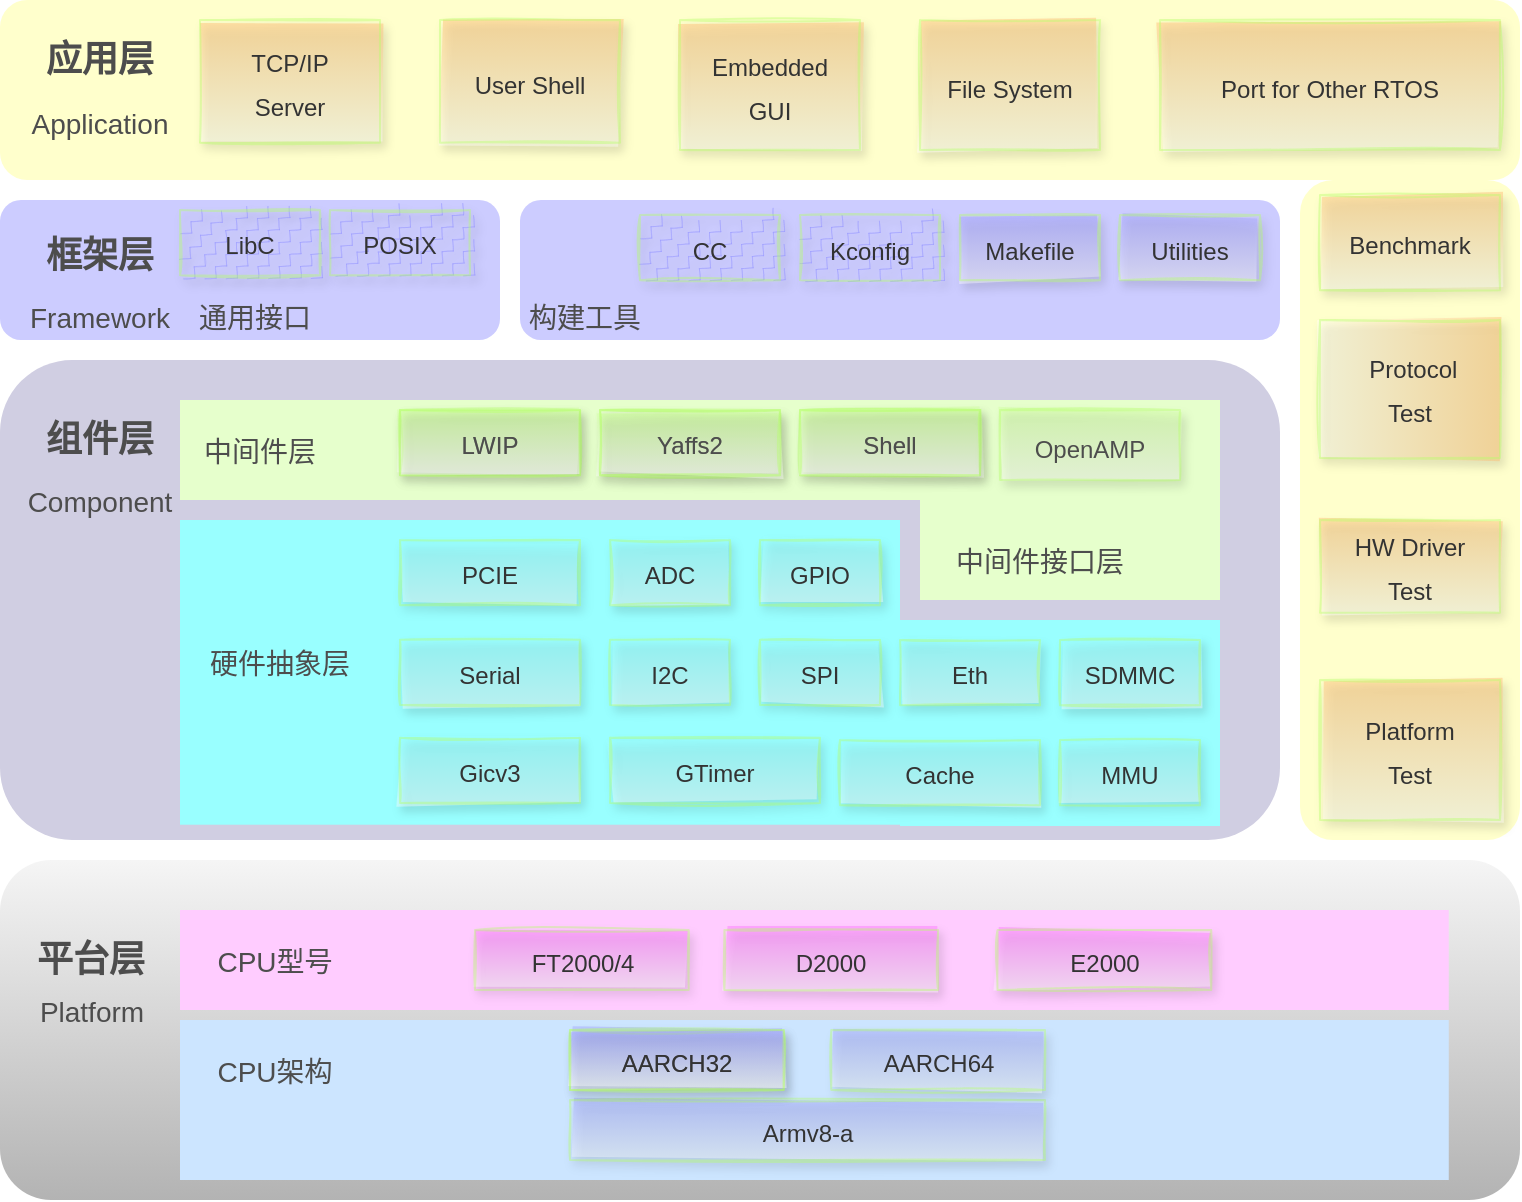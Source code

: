 <mxfile scale="1.5" border="0" disableSvgWarning="true">
    <diagram id="BiUoWOzJMBxxvGTYzvqh" name="第 1 页">
        <mxGraphModel dx="786" dy="472" grid="1" gridSize="10" guides="1" tooltips="1" connect="1" arrows="1" fold="1" page="1" pageScale="1" pageWidth="827" pageHeight="1169" background="none" math="0" shadow="0">
            <root>
                <mxCell id="0"/>
                <mxCell id="1" parent="0"/>
                <mxCell id="2" value="" style="rounded=1;whiteSpace=wrap;html=1;labelBorderColor=#000000;fillColor=#FFFFCC;strokeColor=none;" parent="1" vertex="1">
                    <mxGeometry x="40" y="30" width="760" height="90" as="geometry"/>
                </mxCell>
                <mxCell id="3" value="&lt;font color=&quot;#4d4d4d&quot; style=&quot;font-size: 18px;&quot;&gt;应用层&lt;/font&gt;" style="text;html=1;align=center;verticalAlign=middle;whiteSpace=wrap;rounded=0;fontSize=18;fontStyle=1" parent="1" vertex="1">
                    <mxGeometry x="60" y="40" width="60" height="40" as="geometry"/>
                </mxCell>
                <mxCell id="4" value="" style="rounded=1;whiteSpace=wrap;html=1;labelBorderColor=#000000;fillColor=#CCCCFF;strokeColor=none;" parent="1" vertex="1">
                    <mxGeometry x="40" y="130" width="250" height="70" as="geometry"/>
                </mxCell>
                <mxCell id="5" value="&lt;font color=&quot;#4d4d4d&quot; style=&quot;font-size: 18px&quot;&gt;框架层&lt;/font&gt;" style="text;html=1;align=center;verticalAlign=middle;whiteSpace=wrap;rounded=0;fontSize=18;fontStyle=1" parent="1" vertex="1">
                    <mxGeometry x="60" y="137.65" width="60" height="40" as="geometry"/>
                </mxCell>
                <mxCell id="8" value="" style="rounded=1;whiteSpace=wrap;html=1;fillColor=#d0cee2;labelBorderColor=#000000;strokeColor=none;" parent="1" vertex="1">
                    <mxGeometry x="40" y="210" width="640" height="240" as="geometry"/>
                </mxCell>
                <mxCell id="9" value="&lt;font color=&quot;#4d4d4d&quot; style=&quot;font-size: 18px&quot;&gt;组件层&lt;/font&gt;" style="text;html=1;align=center;verticalAlign=middle;whiteSpace=wrap;rounded=0;fontSize=18;fontStyle=1" parent="1" vertex="1">
                    <mxGeometry x="60" y="230" width="60" height="40" as="geometry"/>
                </mxCell>
                <mxCell id="13" value="" style="rounded=1;whiteSpace=wrap;html=1;labelBorderColor=#000000;fillColor=#CCCCFF;strokeColor=none;" parent="1" vertex="1">
                    <mxGeometry x="300" y="130" width="380" height="70" as="geometry"/>
                </mxCell>
                <mxCell id="38" value="" style="group" parent="1" vertex="1" connectable="0">
                    <mxGeometry x="40" y="460" width="760" height="170" as="geometry"/>
                </mxCell>
                <mxCell id="11" value="" style="rounded=1;whiteSpace=wrap;html=1;fillColor=#f5f5f5;labelBorderColor=#000000;gradientColor=#b3b3b3;strokeColor=none;" parent="38" vertex="1">
                    <mxGeometry width="760" height="170" as="geometry"/>
                </mxCell>
                <mxCell id="12" value="&lt;font color=&quot;#4d4d4d&quot; style=&quot;font-size: 18px&quot;&gt;平台层&lt;/font&gt;" style="text;html=1;align=center;verticalAlign=middle;whiteSpace=wrap;rounded=0;fontSize=18;fontStyle=1" parent="38" vertex="1">
                    <mxGeometry x="10" y="30" width="71.25" height="40" as="geometry"/>
                </mxCell>
                <mxCell id="21" value="" style="rounded=0;whiteSpace=wrap;html=1;fontSize=18;strokeColor=none;fillColor=#FFCCFF;" parent="38" vertex="1">
                    <mxGeometry x="90" y="25" width="634.38" height="50" as="geometry"/>
                </mxCell>
                <mxCell id="22" value="" style="rounded=0;whiteSpace=wrap;html=1;fontSize=18;strokeColor=none;fillColor=#CCE5FF;" parent="38" vertex="1">
                    <mxGeometry x="90" y="80" width="634.38" height="80" as="geometry"/>
                </mxCell>
                <mxCell id="23" value="&lt;font color=&quot;#4d4d4d&quot; style=&quot;font-weight: normal ; font-size: 14px&quot;&gt;CPU型号&lt;/font&gt;" style="text;html=1;align=center;verticalAlign=middle;whiteSpace=wrap;rounded=0;fontSize=18;fontStyle=1" parent="38" vertex="1">
                    <mxGeometry x="90" y="30" width="95" height="40" as="geometry"/>
                </mxCell>
                <mxCell id="24" value="&lt;font color=&quot;#4d4d4d&quot; style=&quot;font-weight: normal ; font-size: 14px&quot;&gt;CPU架构&lt;/font&gt;" style="text;html=1;align=center;verticalAlign=middle;whiteSpace=wrap;rounded=0;fontSize=18;fontStyle=1" parent="38" vertex="1">
                    <mxGeometry x="90" y="85" width="95" height="40" as="geometry"/>
                </mxCell>
                <mxCell id="30" value="&lt;font color=&quot;#333333&quot; style=&quot;font-size: 12px&quot;&gt;Armv8-a&lt;/font&gt;" style="rounded=0;whiteSpace=wrap;html=1;fontSize=18;strokeColor=#B3FF66;shadow=1;sketch=1;opacity=40;gradientColor=#ffffff;gradientDirection=south;fillStyle=auto;fillColor=#9999FF;" parent="38" vertex="1">
                    <mxGeometry x="285" y="120" width="237.5" height="30" as="geometry"/>
                </mxCell>
                <mxCell id="31" value="&lt;font color=&quot;#333333&quot; style=&quot;font-size: 12px&quot;&gt;AARCH32&lt;/font&gt;" style="rounded=0;whiteSpace=wrap;html=1;fontSize=18;strokeColor=#B3FF66;shadow=1;sketch=1;opacity=40;gradientColor=#ffffff;gradientDirection=south;fillStyle=auto;fillColor=#9999FF;" parent="38" vertex="1">
                    <mxGeometry x="285" y="85" width="106.875" height="30" as="geometry"/>
                </mxCell>
                <mxCell id="32" value="&lt;font color=&quot;#333333&quot; style=&quot;font-size: 12px&quot;&gt;AARCH64&lt;/font&gt;" style="rounded=0;whiteSpace=wrap;html=1;fontSize=18;strokeColor=#B3FF66;shadow=1;sketch=1;opacity=40;gradientColor=#ffffff;gradientDirection=south;fillStyle=auto;fillColor=#9999FF;" parent="38" vertex="1">
                    <mxGeometry x="415.625" y="85" width="106.875" height="30" as="geometry"/>
                </mxCell>
                <mxCell id="34" value="&lt;font color=&quot;#333333&quot; style=&quot;font-size: 12px&quot;&gt;FT2000/4&lt;/font&gt;" style="rounded=0;whiteSpace=wrap;html=1;fontSize=18;strokeColor=#B3FF66;shadow=1;sketch=1;opacity=40;gradientColor=#ffffff;gradientDirection=south;fillStyle=auto;fillColor=#FF66FF;" parent="38" vertex="1">
                    <mxGeometry x="237.5" y="35" width="106.875" height="30" as="geometry"/>
                </mxCell>
                <mxCell id="35" value="&lt;font color=&quot;#333333&quot; style=&quot;font-size: 12px&quot;&gt;D2000&lt;/font&gt;" style="rounded=0;whiteSpace=wrap;html=1;fontSize=18;strokeColor=#B3FF66;shadow=1;sketch=1;opacity=40;gradientColor=#ffffff;gradientDirection=south;fillStyle=auto;fillColor=#FF66FF;" parent="38" vertex="1">
                    <mxGeometry x="362.188" y="35" width="106.875" height="30" as="geometry"/>
                </mxCell>
                <mxCell id="37" value="&lt;font color=&quot;#333333&quot; style=&quot;font-size: 12px&quot;&gt;E2000&lt;/font&gt;" style="rounded=0;whiteSpace=wrap;html=1;fontSize=18;strokeColor=#B3FF66;shadow=1;sketch=1;opacity=40;gradientColor=#ffffff;gradientDirection=south;fillStyle=auto;fillColor=#FF66FF;" parent="38" vertex="1">
                    <mxGeometry x="498.75" y="35" width="106.875" height="30" as="geometry"/>
                </mxCell>
                <mxCell id="146" value="&lt;font color=&quot;#4d4d4d&quot;&gt;&lt;span style=&quot;font-size: 14px&quot;&gt;Platform&lt;/span&gt;&lt;/font&gt;" style="text;html=1;strokeColor=none;fillColor=none;align=center;verticalAlign=middle;whiteSpace=wrap;rounded=0;shadow=1;sketch=1;fontSize=18;opacity=40;" parent="38" vertex="1">
                    <mxGeometry x="25.63" y="65" width="40" height="20" as="geometry"/>
                </mxCell>
                <mxCell id="163" value="&lt;font color=&quot;#333333&quot; style=&quot;font-size: 12px&quot;&gt;AARCH32&lt;/font&gt;" style="rounded=0;whiteSpace=wrap;html=1;fontSize=18;strokeColor=#B3FF66;shadow=1;sketch=1;opacity=40;gradientColor=#ffffff;gradientDirection=south;fillStyle=auto;fillColor=#9999FF;" vertex="1" parent="38">
                    <mxGeometry x="285" y="85" width="106.875" height="30" as="geometry"/>
                </mxCell>
                <mxCell id="40" value="" style="group;" parent="1" vertex="1" connectable="0">
                    <mxGeometry x="130" y="230" width="520" height="100" as="geometry"/>
                </mxCell>
                <mxCell id="15" value="" style="rounded=0;whiteSpace=wrap;html=1;fontSize=18;strokeColor=none;fillColor=#E6FFCC;" parent="40" vertex="1">
                    <mxGeometry width="520" height="50" as="geometry"/>
                </mxCell>
                <mxCell id="16" value="" style="rounded=0;whiteSpace=wrap;html=1;fontSize=18;strokeColor=none;fillColor=#E6FFCC;" parent="40" vertex="1">
                    <mxGeometry x="370" y="50" width="150" height="50" as="geometry"/>
                </mxCell>
                <mxCell id="18" value="&lt;font color=&quot;#4d4d4d&quot; style=&quot;font-weight: normal ; font-size: 14px&quot;&gt;中间件层&lt;/font&gt;" style="text;html=1;align=center;verticalAlign=middle;whiteSpace=wrap;rounded=0;fontSize=18;fontStyle=1" parent="40" vertex="1">
                    <mxGeometry x="10" y="5" width="60" height="40" as="geometry"/>
                </mxCell>
                <mxCell id="20" value="&lt;font color=&quot;#4d4d4d&quot; style=&quot;font-weight: normal ; font-size: 14px&quot;&gt;中间件接口层&lt;/font&gt;" style="text;html=1;align=center;verticalAlign=middle;whiteSpace=wrap;rounded=0;fontSize=18;fontStyle=1" parent="40" vertex="1">
                    <mxGeometry x="380" y="60" width="100" height="40" as="geometry"/>
                </mxCell>
                <mxCell id="120" value="&lt;font color=&quot;#4d4d4d&quot; style=&quot;font-size: 12px&quot;&gt;LWIP&lt;/font&gt;" style="rounded=0;whiteSpace=wrap;html=1;fontSize=18;strokeColor=#B3FF66;shadow=1;sketch=1;opacity=40;gradientColor=#ffffff;gradientDirection=south;fillStyle=auto;fillColor=#CCFF99;strokeWidth=1;" parent="40" vertex="1">
                    <mxGeometry x="110" y="5.002" width="90" height="32.647" as="geometry"/>
                </mxCell>
                <mxCell id="121" value="&lt;font color=&quot;#4d4d4d&quot; style=&quot;font-size: 12px&quot;&gt;Yaffs2&lt;/font&gt;" style="rounded=0;whiteSpace=wrap;html=1;fontSize=18;strokeColor=#B3FF66;shadow=1;sketch=1;opacity=40;gradientColor=#ffffff;gradientDirection=south;fillStyle=auto;fillColor=#CCFF99;" parent="40" vertex="1">
                    <mxGeometry x="210" y="5.002" width="90" height="32.647" as="geometry"/>
                </mxCell>
                <mxCell id="122" value="&lt;font color=&quot;#4d4d4d&quot; style=&quot;font-size: 12px&quot;&gt;Shell&lt;/font&gt;" style="rounded=0;whiteSpace=wrap;html=1;fontSize=18;strokeColor=#B3FF66;shadow=1;sketch=1;opacity=40;gradientColor=#ffffff;gradientDirection=south;fillStyle=auto;fillColor=#CCFF99;" parent="40" vertex="1">
                    <mxGeometry x="310" y="5.002" width="90" height="32.647" as="geometry"/>
                </mxCell>
                <mxCell id="123" value="&lt;font color=&quot;#4d4d4d&quot; style=&quot;font-size: 12px&quot;&gt;OpenAMP&lt;/font&gt;" style="rounded=0;whiteSpace=wrap;html=1;fontSize=18;strokeColor=#B3FF66;shadow=1;sketch=1;opacity=40;gradientColor=#ffffff;gradientDirection=south;fillStyle=auto;fillColor=#CCFF99;" parent="40" vertex="1">
                    <mxGeometry x="410" y="5" width="90" height="35" as="geometry"/>
                </mxCell>
                <mxCell id="151" value="" style="group;" vertex="1" connectable="0" parent="40">
                    <mxGeometry width="520" height="100" as="geometry"/>
                </mxCell>
                <mxCell id="152" value="" style="rounded=0;whiteSpace=wrap;html=1;fontSize=18;strokeColor=none;fillColor=#E6FFCC;" vertex="1" parent="151">
                    <mxGeometry width="520" height="50" as="geometry"/>
                </mxCell>
                <mxCell id="153" value="" style="rounded=0;whiteSpace=wrap;html=1;fontSize=18;strokeColor=none;fillColor=#E6FFCC;" vertex="1" parent="151">
                    <mxGeometry x="370" y="50" width="150" height="50" as="geometry"/>
                </mxCell>
                <mxCell id="154" value="&lt;font color=&quot;#4d4d4d&quot; style=&quot;font-weight: normal ; font-size: 14px&quot;&gt;中间件层&lt;/font&gt;" style="text;html=1;align=center;verticalAlign=middle;whiteSpace=wrap;rounded=0;fontSize=18;fontStyle=1" vertex="1" parent="151">
                    <mxGeometry x="10" y="5" width="60" height="40" as="geometry"/>
                </mxCell>
                <mxCell id="155" value="&lt;font color=&quot;#4d4d4d&quot; style=&quot;font-weight: normal ; font-size: 14px&quot;&gt;中间件接口层&lt;/font&gt;" style="text;html=1;align=center;verticalAlign=middle;whiteSpace=wrap;rounded=0;fontSize=18;fontStyle=1" vertex="1" parent="151">
                    <mxGeometry x="380" y="60" width="100" height="40" as="geometry"/>
                </mxCell>
                <mxCell id="156" value="&lt;font color=&quot;#4d4d4d&quot; style=&quot;font-size: 12px&quot;&gt;LWIP&lt;/font&gt;" style="rounded=0;whiteSpace=wrap;html=1;fontSize=18;strokeColor=#B3FF66;shadow=1;sketch=1;opacity=40;gradientColor=#ffffff;gradientDirection=south;fillStyle=auto;fillColor=#CCFF99;strokeWidth=1;" vertex="1" parent="151">
                    <mxGeometry x="110" y="5.002" width="90" height="32.647" as="geometry"/>
                </mxCell>
                <mxCell id="157" value="&lt;font color=&quot;#4d4d4d&quot; style=&quot;font-size: 12px&quot;&gt;Yaffs2&lt;/font&gt;" style="rounded=0;whiteSpace=wrap;html=1;fontSize=18;strokeColor=#B3FF66;shadow=1;sketch=1;opacity=40;gradientColor=#ffffff;gradientDirection=south;fillStyle=auto;fillColor=#CCFF99;" vertex="1" parent="151">
                    <mxGeometry x="210" y="5.002" width="90" height="32.647" as="geometry"/>
                </mxCell>
                <mxCell id="158" value="&lt;font color=&quot;#4d4d4d&quot; style=&quot;font-size: 12px&quot;&gt;Shell&lt;/font&gt;" style="rounded=0;whiteSpace=wrap;html=1;fontSize=18;strokeColor=#B3FF66;shadow=1;sketch=1;opacity=40;gradientColor=#ffffff;gradientDirection=south;fillStyle=auto;fillColor=#CCFF99;" vertex="1" parent="151">
                    <mxGeometry x="310" y="5.002" width="90" height="32.647" as="geometry"/>
                </mxCell>
                <mxCell id="159" value="&lt;font color=&quot;#4d4d4d&quot; style=&quot;font-size: 12px&quot;&gt;OpenAMP&lt;/font&gt;" style="rounded=0;whiteSpace=wrap;html=1;fontSize=18;strokeColor=#B3FF66;shadow=1;sketch=1;opacity=40;gradientColor=#ffffff;gradientDirection=south;fillStyle=auto;fillColor=#CCFF99;" vertex="1" parent="151">
                    <mxGeometry x="410" y="5" width="90" height="35" as="geometry"/>
                </mxCell>
                <mxCell id="160" value="&lt;font color=&quot;#4d4d4d&quot; style=&quot;font-size: 12px&quot;&gt;LWIP&lt;/font&gt;" style="rounded=0;whiteSpace=wrap;html=1;fontSize=18;strokeColor=#B3FF66;shadow=1;sketch=1;opacity=40;gradientColor=#ffffff;gradientDirection=south;fillStyle=auto;fillColor=#CCFF99;strokeWidth=1;" vertex="1" parent="151">
                    <mxGeometry x="110" y="5.002" width="90" height="32.647" as="geometry"/>
                </mxCell>
                <mxCell id="161" value="&lt;font color=&quot;#4d4d4d&quot; style=&quot;font-size: 12px&quot;&gt;Yaffs2&lt;/font&gt;" style="rounded=0;whiteSpace=wrap;html=1;fontSize=18;strokeColor=#B3FF66;shadow=1;sketch=1;opacity=40;gradientColor=#ffffff;gradientDirection=south;fillStyle=auto;fillColor=#CCFF99;" vertex="1" parent="151">
                    <mxGeometry x="210" y="5.002" width="90" height="32.647" as="geometry"/>
                </mxCell>
                <mxCell id="162" value="&lt;font color=&quot;#4d4d4d&quot; style=&quot;font-size: 12px&quot;&gt;Shell&lt;/font&gt;" style="rounded=0;whiteSpace=wrap;html=1;fontSize=18;strokeColor=#B3FF66;shadow=1;sketch=1;opacity=40;gradientColor=#ffffff;gradientDirection=south;fillStyle=auto;fillColor=#CCFF99;" vertex="1" parent="151">
                    <mxGeometry x="310" y="5.002" width="90" height="32.647" as="geometry"/>
                </mxCell>
                <mxCell id="80" value="" style="group" parent="1" vertex="1" connectable="0">
                    <mxGeometry x="130" y="290" width="520" height="185" as="geometry"/>
                </mxCell>
                <mxCell id="39" value="" style="group" parent="80" vertex="1" connectable="0">
                    <mxGeometry width="520" height="185" as="geometry"/>
                </mxCell>
                <mxCell id="17" value="" style="rounded=0;whiteSpace=wrap;html=1;fontSize=18;strokeColor=none;fillColor=#99FFFF;" parent="39" vertex="1">
                    <mxGeometry width="360" height="152.353" as="geometry"/>
                </mxCell>
                <mxCell id="19" value="&lt;font color=&quot;#4d4d4d&quot; style=&quot;font-weight: normal ; font-size: 14px&quot;&gt;硬件抽象层&lt;/font&gt;" style="text;html=1;align=center;verticalAlign=middle;whiteSpace=wrap;rounded=0;fontSize=18;fontStyle=1" parent="39" vertex="1">
                    <mxGeometry x="10" width="80" height="141.471" as="geometry"/>
                </mxCell>
                <mxCell id="45" value="&lt;font color=&quot;#333333&quot; style=&quot;font-size: 12px&quot;&gt;Gicv3&lt;/font&gt;" style="rounded=0;whiteSpace=wrap;html=1;fontSize=18;strokeColor=#B3FF66;shadow=1;sketch=1;opacity=40;gradientColor=#ffffff;gradientDirection=south;fillStyle=auto;fillColor=#99FFFF;" parent="39" vertex="1">
                    <mxGeometry x="110" y="108.821" width="90" height="32.647" as="geometry"/>
                </mxCell>
                <mxCell id="46" value="&lt;font color=&quot;#333333&quot; style=&quot;font-size: 12px&quot;&gt;GTimer&lt;/font&gt;" style="rounded=0;whiteSpace=wrap;html=1;fontSize=18;strokeColor=#B3FF66;shadow=1;sketch=1;opacity=40;gradientColor=#ffffff;gradientDirection=south;fillStyle=auto;fillColor=#99FFFF;" parent="39" vertex="1">
                    <mxGeometry x="215" y="108.821" width="105" height="32.647" as="geometry"/>
                </mxCell>
                <mxCell id="47" value="&lt;font color=&quot;#333333&quot; style=&quot;font-size: 12px&quot;&gt;Serial&lt;/font&gt;" style="rounded=0;whiteSpace=wrap;html=1;fontSize=18;strokeColor=#B3FF66;shadow=1;sketch=1;opacity=40;gradientColor=#ffffff;gradientDirection=south;fillStyle=auto;fillColor=#99FFFF;" parent="39" vertex="1">
                    <mxGeometry x="110" y="59.852" width="90" height="32.647" as="geometry"/>
                </mxCell>
                <mxCell id="115" value="&lt;font color=&quot;#333333&quot; style=&quot;font-size: 12px&quot;&gt;PCIE&lt;/font&gt;" style="rounded=0;whiteSpace=wrap;html=1;fontSize=18;strokeColor=#B3FF66;shadow=1;sketch=1;opacity=40;gradientColor=#ffffff;gradientDirection=south;fillStyle=auto;fillColor=#99FFFF;" parent="39" vertex="1">
                    <mxGeometry x="110" y="10.002" width="90" height="32.647" as="geometry"/>
                </mxCell>
                <mxCell id="116" value="&lt;font color=&quot;#333333&quot; style=&quot;font-size: 12px&quot;&gt;I2C&lt;/font&gt;" style="rounded=0;whiteSpace=wrap;html=1;fontSize=18;strokeColor=#B3FF66;shadow=1;sketch=1;opacity=40;gradientColor=#ffffff;gradientDirection=south;fillStyle=auto;fillColor=#99FFFF;" parent="39" vertex="1">
                    <mxGeometry x="215" y="59.85" width="60" height="32.65" as="geometry"/>
                </mxCell>
                <mxCell id="117" value="&lt;font color=&quot;#333333&quot; style=&quot;font-size: 12px&quot;&gt;SPI&lt;/font&gt;" style="rounded=0;whiteSpace=wrap;html=1;fontSize=18;strokeColor=#B3FF66;shadow=1;sketch=1;opacity=40;gradientColor=#ffffff;gradientDirection=south;fillStyle=auto;fillColor=#99FFFF;" parent="39" vertex="1">
                    <mxGeometry x="290" y="59.85" width="60" height="32.65" as="geometry"/>
                </mxCell>
                <mxCell id="119" value="&lt;font color=&quot;#333333&quot; style=&quot;font-size: 12px&quot;&gt;GPIO&lt;/font&gt;" style="rounded=0;whiteSpace=wrap;html=1;fontSize=18;strokeColor=#B3FF66;shadow=1;sketch=1;opacity=40;gradientColor=#ffffff;gradientDirection=south;fillStyle=auto;fillColor=#99FFFF;" parent="39" vertex="1">
                    <mxGeometry x="290" y="10" width="60" height="32.65" as="geometry"/>
                </mxCell>
                <mxCell id="118" value="&lt;font color=&quot;#333333&quot; style=&quot;font-size: 12px&quot;&gt;ADC&lt;/font&gt;" style="rounded=0;whiteSpace=wrap;html=1;fontSize=18;strokeColor=#B3FF66;shadow=1;sketch=1;opacity=40;gradientColor=#ffffff;gradientDirection=south;fillStyle=auto;fillColor=#99FFFF;" parent="39" vertex="1">
                    <mxGeometry x="215" y="10" width="60" height="32.65" as="geometry"/>
                </mxCell>
                <mxCell id="79" value="" style="rounded=0;whiteSpace=wrap;html=1;fontSize=18;strokeColor=none;fillColor=#99FFFF;" parent="80" vertex="1">
                    <mxGeometry x="360" y="50" width="160" height="103" as="geometry"/>
                </mxCell>
                <mxCell id="81" value="&lt;font color=&quot;#333333&quot; style=&quot;font-size: 12px&quot;&gt;Eth&lt;/font&gt;" style="rounded=0;whiteSpace=wrap;html=1;fontSize=18;strokeColor=#B3FF66;shadow=1;sketch=1;opacity=40;gradientColor=#ffffff;gradientDirection=south;fillStyle=auto;fillColor=#99FFFF;" parent="80" vertex="1">
                    <mxGeometry x="360" y="60" width="70" height="32.65" as="geometry"/>
                </mxCell>
                <mxCell id="82" value="&lt;font color=&quot;#333333&quot; style=&quot;font-size: 12px&quot;&gt;SDMMC&lt;/font&gt;" style="rounded=0;whiteSpace=wrap;html=1;fontSize=18;strokeColor=#B3FF66;shadow=1;sketch=1;opacity=40;gradientColor=#ffffff;gradientDirection=south;fillStyle=auto;fillColor=#99FFFF;" parent="80" vertex="1">
                    <mxGeometry x="440" y="60" width="70" height="32.65" as="geometry"/>
                </mxCell>
                <mxCell id="100" value="&lt;font color=&quot;#333333&quot; style=&quot;font-size: 12px&quot;&gt;Cache&lt;/font&gt;" style="rounded=0;whiteSpace=wrap;html=1;fontSize=18;strokeColor=#B3FF66;shadow=1;sketch=1;opacity=40;gradientColor=#ffffff;gradientDirection=south;fillStyle=auto;fillColor=#99FFFF;" parent="80" vertex="1">
                    <mxGeometry x="330" y="110" width="100" height="32.65" as="geometry"/>
                </mxCell>
                <mxCell id="102" value="&lt;font color=&quot;#333333&quot; style=&quot;font-size: 12px&quot;&gt;MMU&lt;/font&gt;" style="rounded=0;whiteSpace=wrap;html=1;fontSize=18;strokeColor=#B3FF66;shadow=1;sketch=1;opacity=40;gradientColor=#ffffff;gradientDirection=south;fillStyle=auto;fillColor=#99FFFF;" parent="80" vertex="1">
                    <mxGeometry x="440" y="110" width="70" height="32.65" as="geometry"/>
                </mxCell>
                <mxCell id="124" value="&lt;font color=&quot;#333333&quot; style=&quot;font-size: 12px&quot;&gt;LibC&lt;/font&gt;" style="rounded=0;whiteSpace=wrap;html=1;fontSize=18;strokeColor=#B3FF66;shadow=1;sketch=1;opacity=40;gradientColor=#ffffff;gradientDirection=south;fillStyle=zigzag-line;fillColor=#9999FF;" parent="1" vertex="1">
                    <mxGeometry x="130" y="135" width="70" height="32.65" as="geometry"/>
                </mxCell>
                <mxCell id="125" value="&lt;font color=&quot;#333333&quot; style=&quot;font-size: 12px&quot;&gt;POSIX&lt;/font&gt;" style="rounded=0;whiteSpace=wrap;html=1;fontSize=18;strokeColor=#B3FF66;shadow=1;sketch=1;opacity=40;gradientColor=#ffffff;gradientDirection=south;fillStyle=zigzag-line;fillColor=#9999FF;" parent="1" vertex="1">
                    <mxGeometry x="205" y="135" width="70" height="32.65" as="geometry"/>
                </mxCell>
                <mxCell id="126" value="&lt;font color=&quot;#333333&quot; style=&quot;font-size: 12px&quot;&gt;CC&lt;/font&gt;" style="rounded=0;whiteSpace=wrap;html=1;fontSize=18;strokeColor=#B3FF66;shadow=1;sketch=1;opacity=40;gradientColor=#ffffff;gradientDirection=south;fillStyle=zigzag-line;fillColor=#9999FF;" parent="1" vertex="1">
                    <mxGeometry x="360" y="137.5" width="70" height="32.65" as="geometry"/>
                </mxCell>
                <mxCell id="127" value="&lt;font color=&quot;#333333&quot; style=&quot;font-size: 12px&quot;&gt;Kconfig&lt;/font&gt;" style="rounded=0;whiteSpace=wrap;html=1;fontSize=18;strokeColor=#B3FF66;shadow=1;sketch=1;opacity=40;gradientColor=#ffffff;gradientDirection=south;fillStyle=zigzag-line;fillColor=#9999FF;" parent="1" vertex="1">
                    <mxGeometry x="440" y="137.5" width="70" height="32.65" as="geometry"/>
                </mxCell>
                <mxCell id="128" value="&lt;font color=&quot;#333333&quot; style=&quot;font-size: 12px&quot;&gt;Makefile&lt;/font&gt;" style="rounded=0;whiteSpace=wrap;html=1;fontSize=18;strokeColor=#B3FF66;shadow=1;sketch=1;opacity=40;gradientColor=#ffffff;gradientDirection=south;fillStyle=auto;fillColor=#9999FF;" parent="1" vertex="1">
                    <mxGeometry x="520" y="137.5" width="70" height="32.65" as="geometry"/>
                </mxCell>
                <mxCell id="129" value="&lt;font color=&quot;#333333&quot; style=&quot;font-size: 12px&quot;&gt;Utilities&lt;/font&gt;" style="rounded=0;whiteSpace=wrap;html=1;fontSize=18;strokeColor=#B3FF66;shadow=1;sketch=1;opacity=40;gradientColor=#ffffff;gradientDirection=south;fillStyle=auto;fillColor=#9999FF;" parent="1" vertex="1">
                    <mxGeometry x="600" y="137.5" width="70" height="32.65" as="geometry"/>
                </mxCell>
                <mxCell id="130" value="" style="rounded=1;whiteSpace=wrap;html=1;labelBorderColor=#000000;strokeColor=none;fillColor=#FFFFCC;" parent="1" vertex="1">
                    <mxGeometry x="690" y="120" width="110" height="330" as="geometry"/>
                </mxCell>
                <mxCell id="132" value="&lt;font color=&quot;#333333&quot; style=&quot;font-size: 12px&quot;&gt;Platform &lt;br&gt;Test&lt;/font&gt;" style="rounded=0;whiteSpace=wrap;html=1;fontSize=18;strokeColor=#B3FF66;shadow=1;sketch=1;opacity=40;gradientColor=#ffffff;gradientDirection=south;fillStyle=auto;fillColor=#FFB366;" parent="1" vertex="1">
                    <mxGeometry x="700" y="370" width="90" height="70" as="geometry"/>
                </mxCell>
                <mxCell id="133" value="&lt;font color=&quot;#333333&quot; style=&quot;font-size: 12px&quot;&gt;HW Driver &lt;br&gt;Test&lt;/font&gt;" style="rounded=0;whiteSpace=wrap;html=1;fontSize=18;strokeColor=#B3FF66;shadow=1;sketch=1;opacity=40;gradientColor=#ffffff;gradientDirection=south;fillStyle=auto;fillColor=#FFB366;" parent="1" vertex="1">
                    <mxGeometry x="700" y="290" width="90" height="46.33" as="geometry"/>
                </mxCell>
                <mxCell id="134" value="&lt;font color=&quot;#333333&quot;&gt;&lt;font style=&quot;font-size: 12px&quot;&gt;Benchmark&lt;/font&gt;&lt;br&gt;&lt;/font&gt;" style="rounded=0;whiteSpace=wrap;html=1;fontSize=18;strokeColor=#B3FF66;shadow=1;sketch=1;opacity=40;gradientColor=#ffffff;gradientDirection=south;fillStyle=auto;fillColor=#FFB366;" parent="1" vertex="1">
                    <mxGeometry x="700" y="127.5" width="90" height="47.65" as="geometry"/>
                </mxCell>
                <mxCell id="135" value="&lt;font color=&quot;#333333&quot; style=&quot;font-size: 12px&quot;&gt;&amp;nbsp;Protocol&lt;br&gt;Test&lt;br&gt;&lt;/font&gt;" style="rounded=0;whiteSpace=wrap;html=1;fontSize=18;strokeColor=#B3FF66;shadow=1;sketch=1;opacity=40;gradientColor=#ffffff;gradientDirection=south;fillStyle=auto;fillColor=#FFB366;direction=south;" parent="1" vertex="1">
                    <mxGeometry x="700" y="190" width="90" height="68.97" as="geometry"/>
                </mxCell>
                <mxCell id="136" value="&lt;font color=&quot;#333333&quot; style=&quot;font-size: 12px&quot;&gt;TCP/IP &lt;br&gt;Server&lt;/font&gt;" style="rounded=0;whiteSpace=wrap;html=1;fontSize=18;strokeColor=#B3FF66;shadow=1;sketch=1;opacity=40;gradientColor=#ffffff;gradientDirection=south;fillStyle=auto;fillColor=#FFB366;" parent="1" vertex="1">
                    <mxGeometry x="140" y="40" width="90" height="61.33" as="geometry"/>
                </mxCell>
                <mxCell id="137" value="&lt;font color=&quot;#333333&quot; style=&quot;font-size: 12px&quot;&gt;User Shell&lt;/font&gt;" style="rounded=0;whiteSpace=wrap;html=1;fontSize=18;strokeColor=#B3FF66;shadow=1;sketch=1;opacity=40;gradientColor=#ffffff;gradientDirection=south;fillStyle=auto;fillColor=#FFB366;" parent="1" vertex="1">
                    <mxGeometry x="260" y="40" width="90" height="61.33" as="geometry"/>
                </mxCell>
                <mxCell id="138" value="&lt;font color=&quot;#333333&quot; style=&quot;font-size: 12px&quot;&gt;Embedded &lt;br&gt;GUI&lt;/font&gt;" style="rounded=0;whiteSpace=wrap;html=1;fontSize=18;strokeColor=#B3FF66;shadow=1;sketch=1;opacity=40;gradientColor=#ffffff;gradientDirection=south;fillStyle=auto;fillColor=#FFB366;" parent="1" vertex="1">
                    <mxGeometry x="380" y="40" width="90" height="65" as="geometry"/>
                </mxCell>
                <mxCell id="139" value="&lt;font color=&quot;#333333&quot; style=&quot;font-size: 12px&quot;&gt;File System&lt;/font&gt;" style="rounded=0;whiteSpace=wrap;html=1;fontSize=18;strokeColor=#B3FF66;shadow=1;sketch=1;opacity=40;gradientColor=#ffffff;gradientDirection=south;fillStyle=auto;fillColor=#FFB366;" parent="1" vertex="1">
                    <mxGeometry x="500" y="40" width="90" height="65" as="geometry"/>
                </mxCell>
                <mxCell id="140" value="&lt;font color=&quot;#333333&quot; style=&quot;font-size: 12px&quot;&gt;Port for Other RTOS&lt;/font&gt;" style="rounded=0;whiteSpace=wrap;html=1;fontSize=18;strokeColor=#B3FF66;shadow=1;sketch=1;opacity=40;gradientColor=#ffffff;gradientDirection=south;fillStyle=auto;fillColor=#FFB366;" parent="1" vertex="1">
                    <mxGeometry x="620" y="40" width="170" height="65" as="geometry"/>
                </mxCell>
                <mxCell id="142" value="&lt;font color=&quot;#4d4d4d&quot;&gt;&lt;span style=&quot;font-size: 14px&quot;&gt;Application&lt;/span&gt;&lt;/font&gt;" style="text;html=1;strokeColor=none;fillColor=none;align=center;verticalAlign=middle;whiteSpace=wrap;rounded=0;shadow=1;sketch=1;fontSize=18;opacity=40;" parent="1" vertex="1">
                    <mxGeometry x="70" y="81.33" width="40" height="20" as="geometry"/>
                </mxCell>
                <mxCell id="143" value="&lt;font color=&quot;#4d4d4d&quot;&gt;&lt;span style=&quot;font-size: 14px&quot;&gt;Framework&lt;/span&gt;&lt;/font&gt;" style="text;html=1;strokeColor=none;fillColor=none;align=center;verticalAlign=middle;whiteSpace=wrap;rounded=0;shadow=1;sketch=1;fontSize=18;opacity=40;" parent="1" vertex="1">
                    <mxGeometry x="70" y="177.65" width="40" height="20" as="geometry"/>
                </mxCell>
                <mxCell id="145" value="&lt;font color=&quot;#4d4d4d&quot;&gt;&lt;span style=&quot;font-size: 14px&quot;&gt;Component&lt;/span&gt;&lt;/font&gt;" style="text;html=1;strokeColor=none;fillColor=none;align=center;verticalAlign=middle;whiteSpace=wrap;rounded=0;shadow=1;sketch=1;fontSize=18;opacity=40;" parent="1" vertex="1">
                    <mxGeometry x="70" y="270" width="40" height="20" as="geometry"/>
                </mxCell>
                <mxCell id="149" value="&lt;font color=&quot;#4d4d4d&quot;&gt;&lt;span style=&quot;font-size: 14px ; font-weight: 400&quot;&gt;构建工具&lt;/span&gt;&lt;/font&gt;" style="text;html=1;align=center;verticalAlign=middle;whiteSpace=wrap;rounded=0;fontSize=18;fontStyle=1" parent="1" vertex="1">
                    <mxGeometry x="285" y="167.65" width="95" height="40" as="geometry"/>
                </mxCell>
                <mxCell id="150" value="&lt;font color=&quot;#4d4d4d&quot;&gt;&lt;span style=&quot;font-size: 14px ; font-weight: 400&quot;&gt;通用接口&lt;/span&gt;&lt;/font&gt;" style="text;html=1;align=center;verticalAlign=middle;whiteSpace=wrap;rounded=0;fontSize=18;fontStyle=1" parent="1" vertex="1">
                    <mxGeometry x="120" y="167.65" width="95" height="40" as="geometry"/>
                </mxCell>
            </root>
        </mxGraphModel>
    </diagram>
</mxfile>